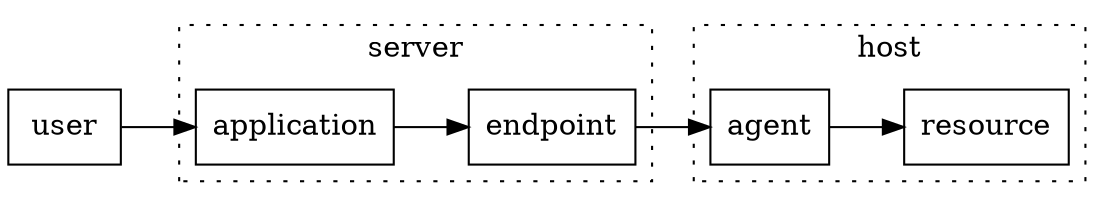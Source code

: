 digraph agent {
  overlap = false;
  remincross = true;
  rankdir = LR;
  node [shape = box];
	agent -> resource;
  endpoint -> agent;
  application -> endpoint;
  user -> application;

  subgraph cluster_host {
    style = dotted;
    label = "host";
    agent;
    resource;
  }

  subgraph cluster_server {
    style = dotted;
    label = "server";
    application;
    endpoint;
  }
}

